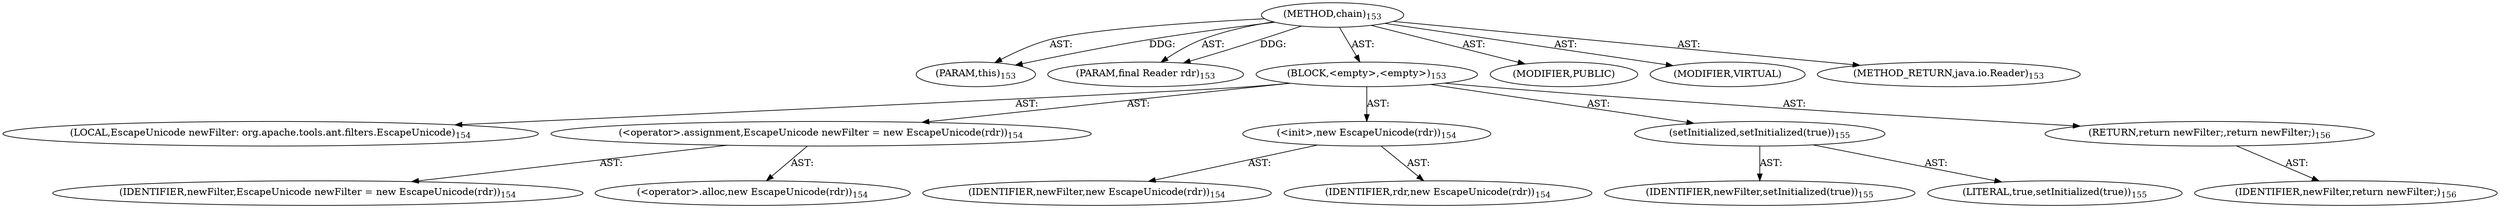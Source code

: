 digraph "chain" {  
"111669149699" [label = <(METHOD,chain)<SUB>153</SUB>> ]
"115964116996" [label = <(PARAM,this)<SUB>153</SUB>> ]
"115964116997" [label = <(PARAM,final Reader rdr)<SUB>153</SUB>> ]
"25769803785" [label = <(BLOCK,&lt;empty&gt;,&lt;empty&gt;)<SUB>153</SUB>> ]
"94489280516" [label = <(LOCAL,EscapeUnicode newFilter: org.apache.tools.ant.filters.EscapeUnicode)<SUB>154</SUB>> ]
"30064771126" [label = <(&lt;operator&gt;.assignment,EscapeUnicode newFilter = new EscapeUnicode(rdr))<SUB>154</SUB>> ]
"68719476774" [label = <(IDENTIFIER,newFilter,EscapeUnicode newFilter = new EscapeUnicode(rdr))<SUB>154</SUB>> ]
"30064771127" [label = <(&lt;operator&gt;.alloc,new EscapeUnicode(rdr))<SUB>154</SUB>> ]
"30064771128" [label = <(&lt;init&gt;,new EscapeUnicode(rdr))<SUB>154</SUB>> ]
"68719476775" [label = <(IDENTIFIER,newFilter,new EscapeUnicode(rdr))<SUB>154</SUB>> ]
"68719476776" [label = <(IDENTIFIER,rdr,new EscapeUnicode(rdr))<SUB>154</SUB>> ]
"30064771129" [label = <(setInitialized,setInitialized(true))<SUB>155</SUB>> ]
"68719476777" [label = <(IDENTIFIER,newFilter,setInitialized(true))<SUB>155</SUB>> ]
"90194313226" [label = <(LITERAL,true,setInitialized(true))<SUB>155</SUB>> ]
"146028888065" [label = <(RETURN,return newFilter;,return newFilter;)<SUB>156</SUB>> ]
"68719476778" [label = <(IDENTIFIER,newFilter,return newFilter;)<SUB>156</SUB>> ]
"133143986183" [label = <(MODIFIER,PUBLIC)> ]
"133143986184" [label = <(MODIFIER,VIRTUAL)> ]
"128849018883" [label = <(METHOD_RETURN,java.io.Reader)<SUB>153</SUB>> ]
  "111669149699" -> "115964116996"  [ label = "AST: "] 
  "111669149699" -> "115964116997"  [ label = "AST: "] 
  "111669149699" -> "25769803785"  [ label = "AST: "] 
  "111669149699" -> "133143986183"  [ label = "AST: "] 
  "111669149699" -> "133143986184"  [ label = "AST: "] 
  "111669149699" -> "128849018883"  [ label = "AST: "] 
  "25769803785" -> "94489280516"  [ label = "AST: "] 
  "25769803785" -> "30064771126"  [ label = "AST: "] 
  "25769803785" -> "30064771128"  [ label = "AST: "] 
  "25769803785" -> "30064771129"  [ label = "AST: "] 
  "25769803785" -> "146028888065"  [ label = "AST: "] 
  "30064771126" -> "68719476774"  [ label = "AST: "] 
  "30064771126" -> "30064771127"  [ label = "AST: "] 
  "30064771128" -> "68719476775"  [ label = "AST: "] 
  "30064771128" -> "68719476776"  [ label = "AST: "] 
  "30064771129" -> "68719476777"  [ label = "AST: "] 
  "30064771129" -> "90194313226"  [ label = "AST: "] 
  "146028888065" -> "68719476778"  [ label = "AST: "] 
  "111669149699" -> "115964116996"  [ label = "DDG: "] 
  "111669149699" -> "115964116997"  [ label = "DDG: "] 
}
